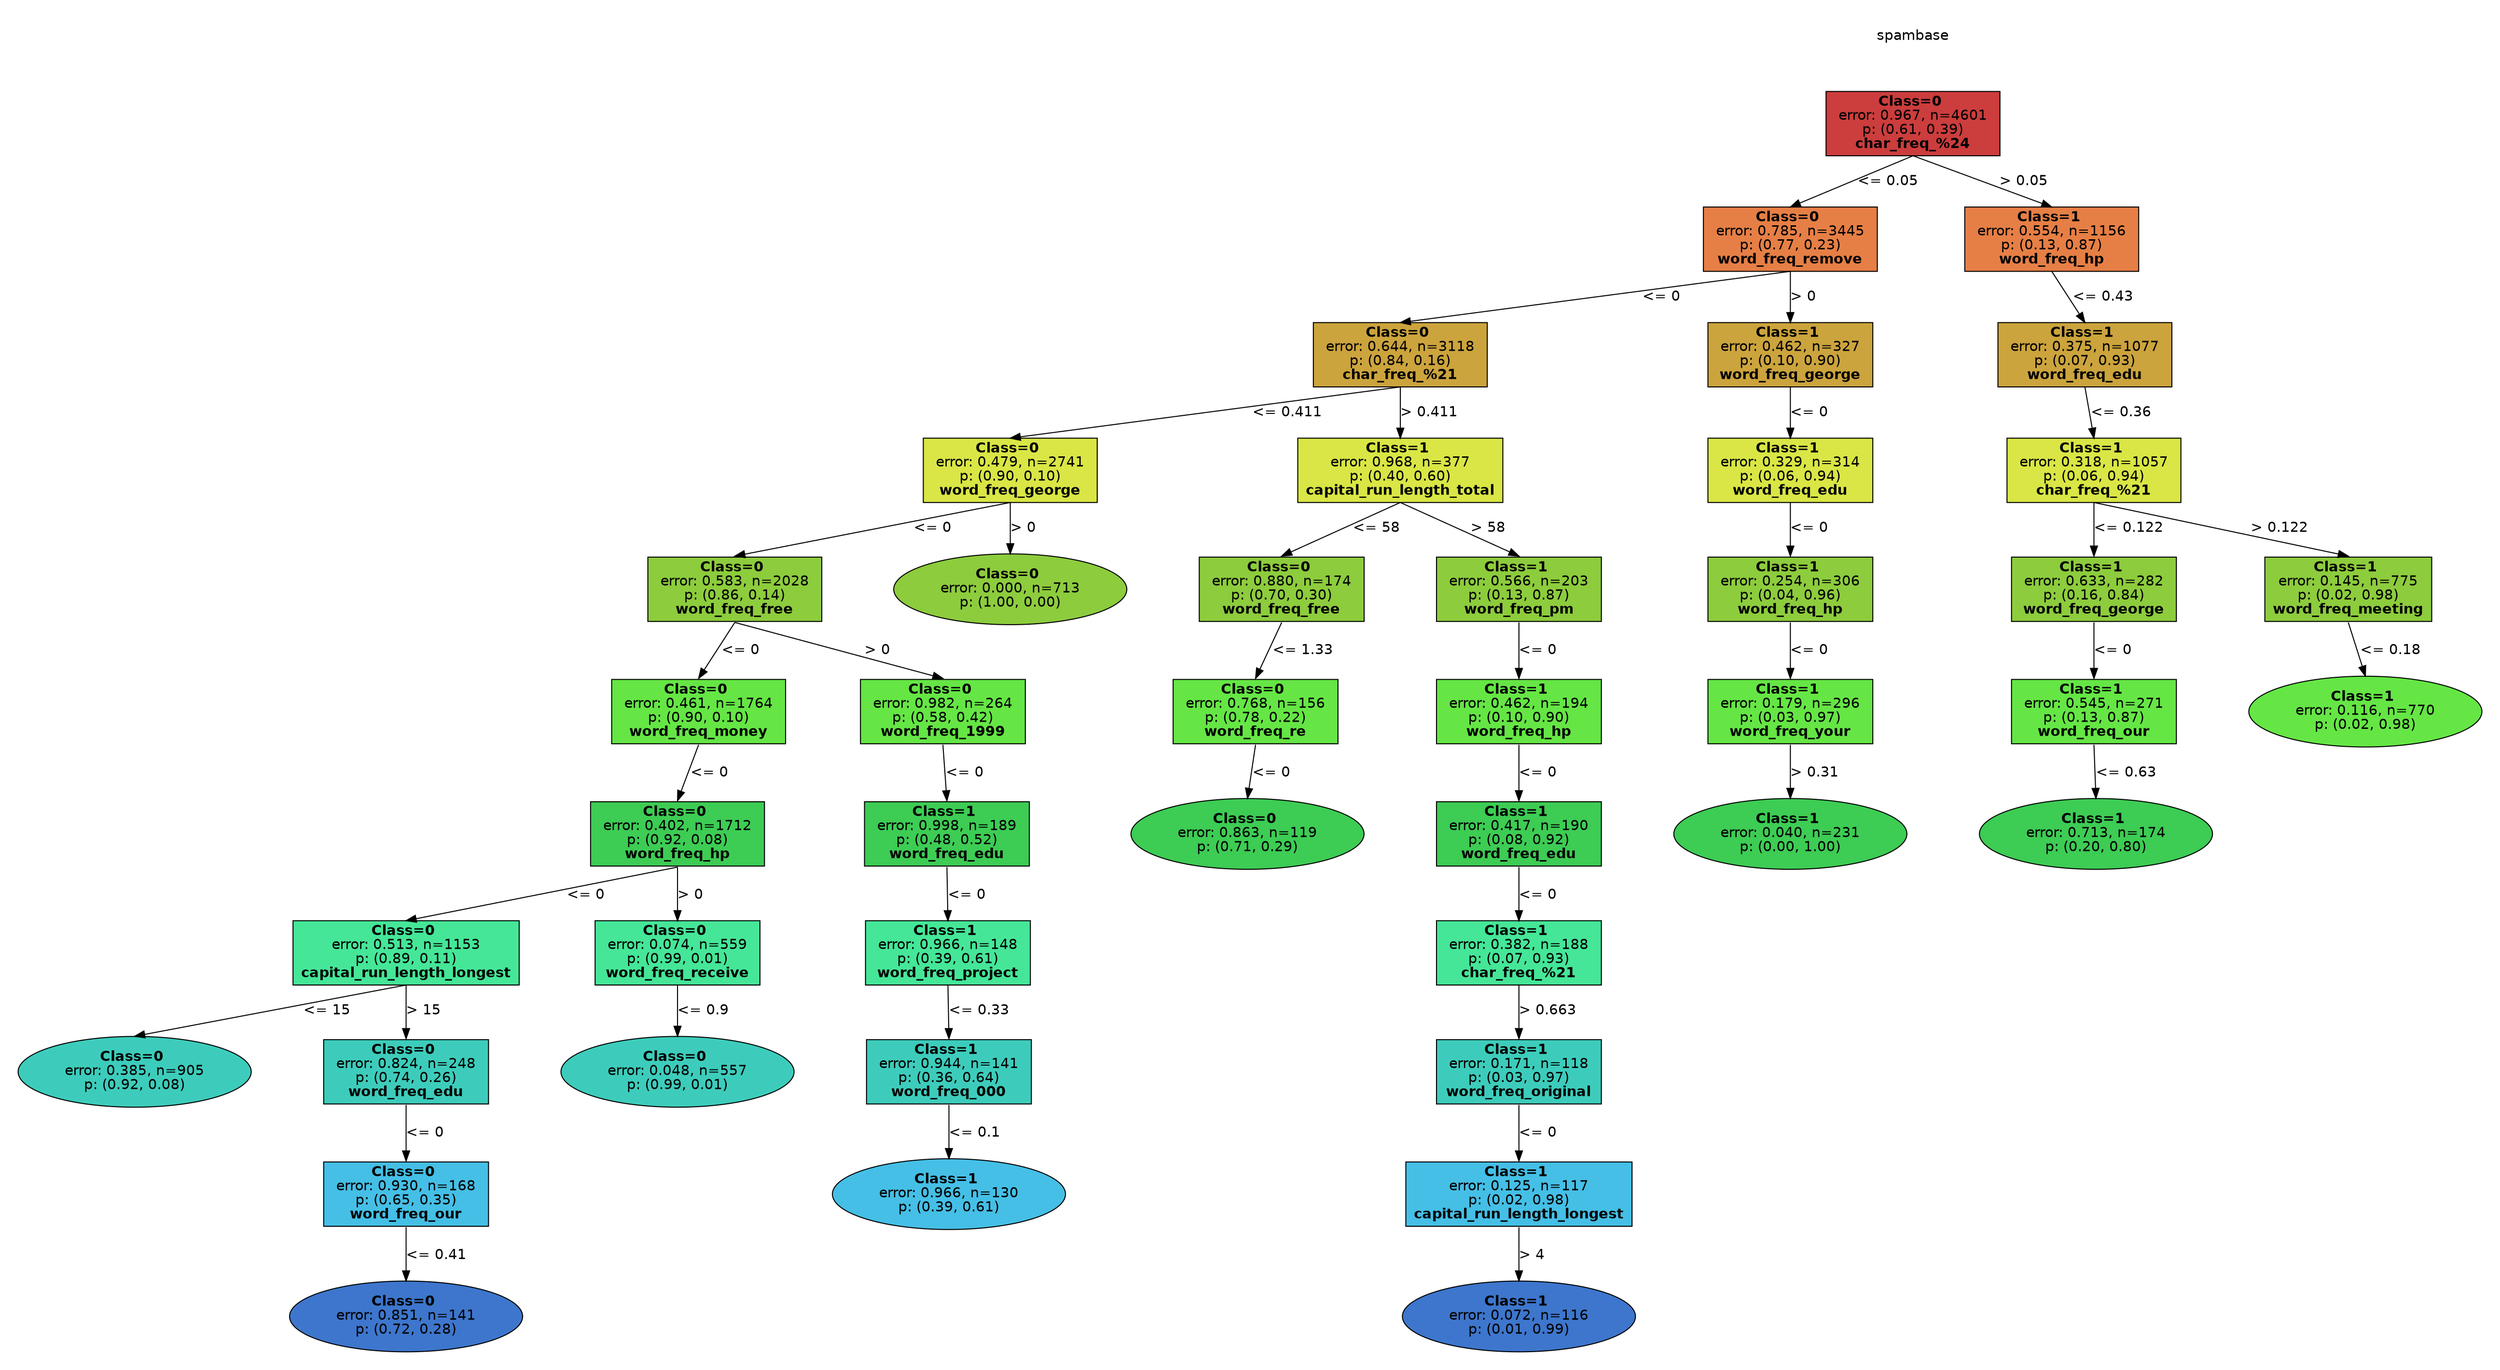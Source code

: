 digraph Tree {
splines=false;
graph [pad=".25", ranksep="0.5", nodesep="1"];
node [shape=rect, style="filled", color="black", fontname="helvetica",fillcolor="white"] ;
edge [fontname="helvetica"] ;
0 [label="spambase", shape=plaintext];
0:s -> 1:n [style=invis];   
1 [label=<<b> Class=0 </b> <br/> error: 0.967, n=4601 <br/> p: (0.61, 0.39) <br/><b>char_freq_%24</b>>, fillcolor="0.000 0.7 0.800", shape="rect"];
2 [label=<<b> Class=0 </b> <br/> error: 0.785, n=3445 <br/> p: (0.77, 0.23) <br/><b>word_freq_remove</b>>, fillcolor="0.060 0.7 0.900", shape="rect"];
1:s -> 2:n [label="<= 0.05"] ;
3 [label=<<b> Class=0 </b> <br/> error: 0.644, n=3118 <br/> p: (0.84, 0.16) <br/><b>char_freq_%21</b>>, fillcolor="0.120 0.7 0.800", shape="rect"];
2:s -> 3:n [label="<= 0"] ;
4 [label=<<b> Class=0 </b> <br/> error: 0.479, n=2741 <br/> p: (0.90, 0.10) <br/><b>word_freq_george</b>>, fillcolor="0.180 0.7 0.900", shape="rect"];
3:s -> 4:n [label="<= 0.411"] ;
5 [label=<<b> Class=0 </b> <br/> error: 0.583, n=2028 <br/> p: (0.86, 0.14) <br/><b>word_freq_free</b>>, fillcolor="0.240 0.7 0.800", shape="rect"];
4:s -> 5:n [label="<= 0"] ;
6 [label=<<b> Class=0 </b> <br/> error: 0.461, n=1764 <br/> p: (0.90, 0.10) <br/><b>word_freq_money</b>>, fillcolor="0.300 0.7 0.900", shape="rect"];
5:s -> 6:n [label="<= 0"] ;
7 [label=<<b> Class=0 </b> <br/> error: 0.402, n=1712 <br/> p: (0.92, 0.08) <br/><b>word_freq_hp</b>>, fillcolor="0.360 0.7 0.800", shape="rect"];
6:s -> 7:n [label="<= 0"] ;
8 [label=<<b> Class=0 </b> <br/> error: 0.513, n=1153 <br/> p: (0.89, 0.11) <br/><b>capital_run_length_longest</b>>, fillcolor="0.420 0.7 0.900", shape="rect"];
7:s -> 8:n [label="<= 0"] ;
9 [label=<<b> Class=0 </b> <br/> error: 0.385, n=905 <br/> p: (0.92, 0.08) >, fillcolor="0.480 0.7 0.800", shape="oval"];
8:s -> 9:n [label="<= 15"] ;
10 [label=<<b> Class=0 </b> <br/> error: 0.824, n=248 <br/> p: (0.74, 0.26) <br/><b>word_freq_edu</b>>, fillcolor="0.480 0.7 0.800", shape="rect"];
8:s -> 10:n [label="> 15"] ;
11 [label=<<b> Class=0 </b> <br/> error: 0.930, n=168 <br/> p: (0.65, 0.35) <br/><b>word_freq_our</b>>, fillcolor="0.540 0.7 0.900", shape="rect"];
10:s -> 11:n [label="<= 0"] ;
12 [label=<<b> Class=0 </b> <br/> error: 0.851, n=141 <br/> p: (0.72, 0.28) >, fillcolor="0.600 0.7 0.800", shape="oval"];
11:s -> 12:n [label="<= 0.41"] ;
13 [label=<<b> Class=0 </b> <br/> error: 0.074, n=559 <br/> p: (0.99, 0.01) <br/><b>word_freq_receive</b>>, fillcolor="0.420 0.7 0.900", shape="rect"];
7:s -> 13:n [label="> 0"] ;
14 [label=<<b> Class=0 </b> <br/> error: 0.048, n=557 <br/> p: (0.99, 0.01) >, fillcolor="0.480 0.7 0.800", shape="oval"];
13:s -> 14:n [label="<= 0.9"] ;
15 [label=<<b> Class=0 </b> <br/> error: 0.982, n=264 <br/> p: (0.58, 0.42) <br/><b>word_freq_1999</b>>, fillcolor="0.300 0.7 0.900", shape="rect"];
5:s -> 15:n [label="> 0"] ;
16 [label=<<b> Class=1 </b> <br/> error: 0.998, n=189 <br/> p: (0.48, 0.52) <br/><b>word_freq_edu</b>>, fillcolor="0.360 0.7 0.800", shape="rect"];
15:s -> 16:n [label="<= 0"] ;
17 [label=<<b> Class=1 </b> <br/> error: 0.966, n=148 <br/> p: (0.39, 0.61) <br/><b>word_freq_project</b>>, fillcolor="0.420 0.7 0.900", shape="rect"];
16:s -> 17:n [label="<= 0"] ;
18 [label=<<b> Class=1 </b> <br/> error: 0.944, n=141 <br/> p: (0.36, 0.64) <br/><b>word_freq_000</b>>, fillcolor="0.480 0.7 0.800", shape="rect"];
17:s -> 18:n [label="<= 0.33"] ;
19 [label=<<b> Class=1 </b> <br/> error: 0.966, n=130 <br/> p: (0.39, 0.61) >, fillcolor="0.540 0.7 0.900", shape="oval"];
18:s -> 19:n [label="<= 0.1"] ;
20 [label=<<b> Class=0 </b> <br/> error: 0.000, n=713 <br/> p: (1.00, 0.00) >, fillcolor="0.240 0.7 0.800", shape="oval"];
4:s -> 20:n [label="> 0"] ;
21 [label=<<b> Class=1 </b> <br/> error: 0.968, n=377 <br/> p: (0.40, 0.60) <br/><b>capital_run_length_total</b>>, fillcolor="0.180 0.7 0.900", shape="rect"];
3:s -> 21:n [label="> 0.411"] ;
22 [label=<<b> Class=0 </b> <br/> error: 0.880, n=174 <br/> p: (0.70, 0.30) <br/><b>word_freq_free</b>>, fillcolor="0.240 0.7 0.800", shape="rect"];
21:s -> 22:n [label="<= 58"] ;
23 [label=<<b> Class=0 </b> <br/> error: 0.768, n=156 <br/> p: (0.78, 0.22) <br/><b>word_freq_re</b>>, fillcolor="0.300 0.7 0.900", shape="rect"];
22:s -> 23:n [label="<= 1.33"] ;
24 [label=<<b> Class=0 </b> <br/> error: 0.863, n=119 <br/> p: (0.71, 0.29) >, fillcolor="0.360 0.7 0.800", shape="oval"];
23:s -> 24:n [label="<= 0"] ;
25 [label=<<b> Class=1 </b> <br/> error: 0.566, n=203 <br/> p: (0.13, 0.87) <br/><b>word_freq_pm</b>>, fillcolor="0.240 0.7 0.800", shape="rect"];
21:s -> 25:n [label="> 58"] ;
26 [label=<<b> Class=1 </b> <br/> error: 0.462, n=194 <br/> p: (0.10, 0.90) <br/><b>word_freq_hp</b>>, fillcolor="0.300 0.7 0.900", shape="rect"];
25:s -> 26:n [label="<= 0"] ;
27 [label=<<b> Class=1 </b> <br/> error: 0.417, n=190 <br/> p: (0.08, 0.92) <br/><b>word_freq_edu</b>>, fillcolor="0.360 0.7 0.800", shape="rect"];
26:s -> 27:n [label="<= 0"] ;
28 [label=<<b> Class=1 </b> <br/> error: 0.382, n=188 <br/> p: (0.07, 0.93) <br/><b>char_freq_%21</b>>, fillcolor="0.420 0.7 0.900", shape="rect"];
27:s -> 28:n [label="<= 0"] ;
29 [label=<<b> Class=1 </b> <br/> error: 0.171, n=118 <br/> p: (0.03, 0.97) <br/><b>word_freq_original</b>>, fillcolor="0.480 0.7 0.800", shape="rect"];
28:s -> 29:n [label="> 0.663"] ;
30 [label=<<b> Class=1 </b> <br/> error: 0.125, n=117 <br/> p: (0.02, 0.98) <br/><b>capital_run_length_longest</b>>, fillcolor="0.540 0.7 0.900", shape="rect"];
29:s -> 30:n [label="<= 0"] ;
31 [label=<<b> Class=1 </b> <br/> error: 0.072, n=116 <br/> p: (0.01, 0.99) >, fillcolor="0.600 0.7 0.800", shape="oval"];
30:s -> 31:n [label="> 4"] ;
32 [label=<<b> Class=1 </b> <br/> error: 0.462, n=327 <br/> p: (0.10, 0.90) <br/><b>word_freq_george</b>>, fillcolor="0.120 0.7 0.800", shape="rect"];
2:s -> 32:n [label="> 0"] ;
33 [label=<<b> Class=1 </b> <br/> error: 0.329, n=314 <br/> p: (0.06, 0.94) <br/><b>word_freq_edu</b>>, fillcolor="0.180 0.7 0.900", shape="rect"];
32:s -> 33:n [label="<= 0"] ;
34 [label=<<b> Class=1 </b> <br/> error: 0.254, n=306 <br/> p: (0.04, 0.96) <br/><b>word_freq_hp</b>>, fillcolor="0.240 0.7 0.800", shape="rect"];
33:s -> 34:n [label="<= 0"] ;
35 [label=<<b> Class=1 </b> <br/> error: 0.179, n=296 <br/> p: (0.03, 0.97) <br/><b>word_freq_your</b>>, fillcolor="0.300 0.7 0.900", shape="rect"];
34:s -> 35:n [label="<= 0"] ;
36 [label=<<b> Class=1 </b> <br/> error: 0.040, n=231 <br/> p: (0.00, 1.00) >, fillcolor="0.360 0.7 0.800", shape="oval"];
35:s -> 36:n [label="> 0.31"] ;
37 [label=<<b> Class=1 </b> <br/> error: 0.554, n=1156 <br/> p: (0.13, 0.87) <br/><b>word_freq_hp</b>>, fillcolor="0.060 0.7 0.900", shape="rect"];
1:s -> 37:n [label="> 0.05"] ;
38 [label=<<b> Class=1 </b> <br/> error: 0.375, n=1077 <br/> p: (0.07, 0.93) <br/><b>word_freq_edu</b>>, fillcolor="0.120 0.7 0.800", shape="rect"];
37:s -> 38:n [label="<= 0.43"] ;
39 [label=<<b> Class=1 </b> <br/> error: 0.318, n=1057 <br/> p: (0.06, 0.94) <br/><b>char_freq_%21</b>>, fillcolor="0.180 0.7 0.900", shape="rect"];
38:s -> 39:n [label="<= 0.36"] ;
40 [label=<<b> Class=1 </b> <br/> error: 0.633, n=282 <br/> p: (0.16, 0.84) <br/><b>word_freq_george</b>>, fillcolor="0.240 0.7 0.800", shape="rect"];
39:s -> 40:n [label="<= 0.122"] ;
41 [label=<<b> Class=1 </b> <br/> error: 0.545, n=271 <br/> p: (0.13, 0.87) <br/><b>word_freq_our</b>>, fillcolor="0.300 0.7 0.900", shape="rect"];
40:s -> 41:n [label="<= 0"] ;
42 [label=<<b> Class=1 </b> <br/> error: 0.713, n=174 <br/> p: (0.20, 0.80) >, fillcolor="0.360 0.7 0.800", shape="oval"];
41:s -> 42:n [label="<= 0.63"] ;
43 [label=<<b> Class=1 </b> <br/> error: 0.145, n=775 <br/> p: (0.02, 0.98) <br/><b>word_freq_meeting</b>>, fillcolor="0.240 0.7 0.800", shape="rect"];
39:s -> 43:n [label="> 0.122"] ;
44 [label=<<b> Class=1 </b> <br/> error: 0.116, n=770 <br/> p: (0.02, 0.98) >, fillcolor="0.300 0.7 0.900", shape="oval"];
43:s -> 44:n [label="<= 0.18"] ;

}